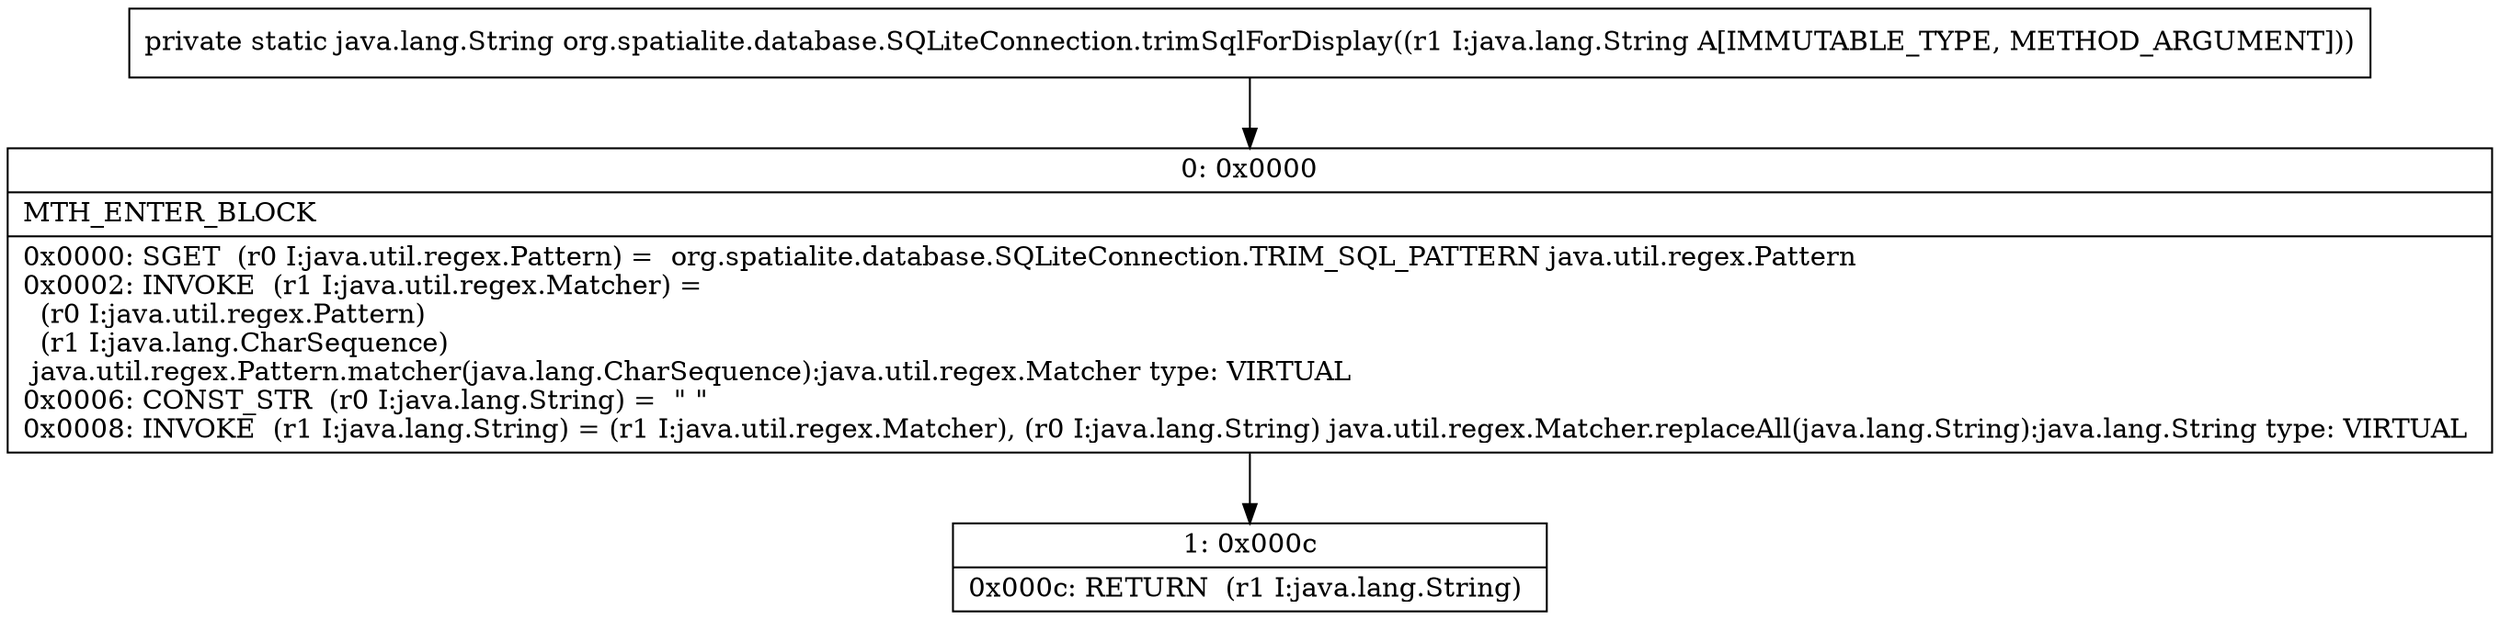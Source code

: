 digraph "CFG fororg.spatialite.database.SQLiteConnection.trimSqlForDisplay(Ljava\/lang\/String;)Ljava\/lang\/String;" {
Node_0 [shape=record,label="{0\:\ 0x0000|MTH_ENTER_BLOCK\l|0x0000: SGET  (r0 I:java.util.regex.Pattern) =  org.spatialite.database.SQLiteConnection.TRIM_SQL_PATTERN java.util.regex.Pattern \l0x0002: INVOKE  (r1 I:java.util.regex.Matcher) = \l  (r0 I:java.util.regex.Pattern)\l  (r1 I:java.lang.CharSequence)\l java.util.regex.Pattern.matcher(java.lang.CharSequence):java.util.regex.Matcher type: VIRTUAL \l0x0006: CONST_STR  (r0 I:java.lang.String) =  \" \" \l0x0008: INVOKE  (r1 I:java.lang.String) = (r1 I:java.util.regex.Matcher), (r0 I:java.lang.String) java.util.regex.Matcher.replaceAll(java.lang.String):java.lang.String type: VIRTUAL \l}"];
Node_1 [shape=record,label="{1\:\ 0x000c|0x000c: RETURN  (r1 I:java.lang.String) \l}"];
MethodNode[shape=record,label="{private static java.lang.String org.spatialite.database.SQLiteConnection.trimSqlForDisplay((r1 I:java.lang.String A[IMMUTABLE_TYPE, METHOD_ARGUMENT])) }"];
MethodNode -> Node_0;
Node_0 -> Node_1;
}

